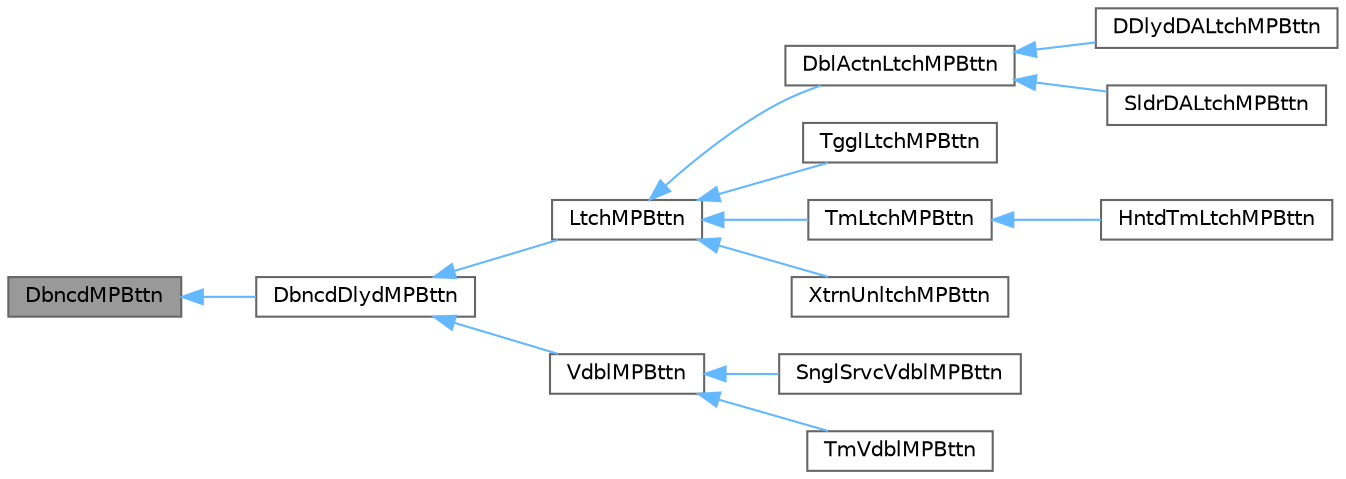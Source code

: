 digraph "DbncdMPBttn"
{
 // LATEX_PDF_SIZE
  bgcolor="transparent";
  edge [fontname=Helvetica,fontsize=10,labelfontname=Helvetica,labelfontsize=10];
  node [fontname=Helvetica,fontsize=10,shape=box,height=0.2,width=0.4];
  rankdir="LR";
  Node1 [id="Node000001",label="DbncdMPBttn",height=0.2,width=0.4,color="gray40", fillcolor="grey60", style="filled", fontcolor="black",tooltip="Base class, models a Debounced Momentary Push Button (D-MPB)."];
  Node1 -> Node2 [id="edge1_Node000001_Node000002",dir="back",color="steelblue1",style="solid",tooltip=" "];
  Node2 [id="Node000002",label="DbncdDlydMPBttn",height=0.2,width=0.4,color="gray40", fillcolor="white", style="filled",URL="$class_dbncd_dlyd_m_p_bttn.html",tooltip="Models a Debounced Delayed MPB (DD-MPB)."];
  Node2 -> Node3 [id="edge2_Node000002_Node000003",dir="back",color="steelblue1",style="solid",tooltip=" "];
  Node3 [id="Node000003",label="LtchMPBttn",height=0.2,width=0.4,color="gray40", fillcolor="white", style="filled",URL="$class_ltch_m_p_bttn.html",tooltip="Abstract class, base to model Latched Debounced Delayed MPBs (LDD-MPB)."];
  Node3 -> Node4 [id="edge3_Node000003_Node000004",dir="back",color="steelblue1",style="solid",tooltip=" "];
  Node4 [id="Node000004",label="DblActnLtchMPBttn",height=0.2,width=0.4,color="gray40", fillcolor="white", style="filled",URL="$class_dbl_actn_ltch_m_p_bttn.html",tooltip="Abstract class, base to model Double Action LDD-MPBs (DALDD-MPBs)."];
  Node4 -> Node5 [id="edge4_Node000004_Node000005",dir="back",color="steelblue1",style="solid",tooltip=" "];
  Node5 [id="Node000005",label="DDlydDALtchMPBttn",height=0.2,width=0.4,color="gray40", fillcolor="white", style="filled",URL="$class_d_dlyd_d_a_ltch_m_p_bttn.html",tooltip="Models a Debounced Delayed Double Action Latched MPB combo switch (Debounced Delayed DALDD-MPB - DD-D..."];
  Node4 -> Node6 [id="edge5_Node000004_Node000006",dir="back",color="steelblue1",style="solid",tooltip=" "];
  Node6 [id="Node000006",label="SldrDALtchMPBttn",height=0.2,width=0.4,color="gray40", fillcolor="white", style="filled",URL="$class_sldr_d_a_ltch_m_p_bttn.html",tooltip="Models a Slider Double Action LDD-MPB combo switch, a.k.a. off/on/dimmer, a.k.a. off/on/volume radio ..."];
  Node3 -> Node7 [id="edge6_Node000003_Node000007",dir="back",color="steelblue1",style="solid",tooltip=" "];
  Node7 [id="Node000007",label="TgglLtchMPBttn",height=0.2,width=0.4,color="gray40", fillcolor="white", style="filled",URL="$class_tggl_ltch_m_p_bttn.html",tooltip="Models a Toggle Latch DD-MPB, a.k.a. a Toggle Switch (ToLDD-MPB)."];
  Node3 -> Node8 [id="edge7_Node000003_Node000008",dir="back",color="steelblue1",style="solid",tooltip=" "];
  Node8 [id="Node000008",label="TmLtchMPBttn",height=0.2,width=0.4,color="gray40", fillcolor="white", style="filled",URL="$class_tm_ltch_m_p_bttn.html",tooltip="Models a Timer Latch DD-MPB, a.k.a. Timer Switch (TiLDD-MPB)."];
  Node8 -> Node9 [id="edge8_Node000008_Node000009",dir="back",color="steelblue1",style="solid",tooltip=" "];
  Node9 [id="Node000009",label="HntdTmLtchMPBttn",height=0.2,width=0.4,color="gray40", fillcolor="white", style="filled",URL="$class_hntd_tm_ltch_m_p_bttn.html",tooltip="Models a Hinted Timer Latch DD-MPB, a.k.a. Staircase Switch (HTiLDD-MPB)."];
  Node3 -> Node10 [id="edge9_Node000003_Node000010",dir="back",color="steelblue1",style="solid",tooltip=" "];
  Node10 [id="Node000010",label="XtrnUnltchMPBttn",height=0.2,width=0.4,color="gray40", fillcolor="white", style="filled",URL="$class_xtrn_unltch_m_p_bttn.html",tooltip="Models an External Unlatch LDD-MPB, a.k.a. Emergency Latched Switch (XULDD-MPB)"];
  Node2 -> Node11 [id="edge10_Node000002_Node000011",dir="back",color="steelblue1",style="solid",tooltip=" "];
  Node11 [id="Node000011",label="VdblMPBttn",height=0.2,width=0.4,color="gray40", fillcolor="white", style="filled",URL="$class_vdbl_m_p_bttn.html",tooltip="Abstract class, base to model Voidable DD-MPBs (VDD-MPB)."];
  Node11 -> Node12 [id="edge11_Node000011_Node000012",dir="back",color="steelblue1",style="solid",tooltip=" "];
  Node12 [id="Node000012",label="SnglSrvcVdblMPBttn",height=0.2,width=0.4,color="gray40", fillcolor="white", style="filled",URL="$class_sngl_srvc_vdbl_m_p_bttn.html",tooltip="Models a Single Service Voidable DD-MPB a.k.a. Trigger switch (SSVDD-MPB)"];
  Node11 -> Node13 [id="edge12_Node000011_Node000013",dir="back",color="steelblue1",style="solid",tooltip=" "];
  Node13 [id="Node000013",label="TmVdblMPBttn",height=0.2,width=0.4,color="gray40", fillcolor="white", style="filled",URL="$class_tm_vdbl_m_p_bttn.html",tooltip="Models a Time Voidable DD-MPB, a.k.a. Anti-tampering switch (TVDD-MPB)"];
}
